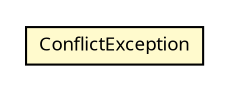 #!/usr/local/bin/dot
#
# Class diagram 
# Generated by UMLGraph version R5_6-24-gf6e263 (http://www.umlgraph.org/)
#

digraph G {
	edge [fontname="Trebuchet MS",fontsize=10,labelfontname="Trebuchet MS",labelfontsize=10];
	node [fontname="Trebuchet MS",fontsize=10,shape=plaintext];
	nodesep=0.25;
	ranksep=0.5;
	// org.maxur.perfmodel.backend.domain.ConflictException
	c591 [label=<<table title="org.maxur.perfmodel.backend.domain.ConflictException" border="0" cellborder="1" cellspacing="0" cellpadding="2" port="p" bgcolor="lemonChiffon" href="./ConflictException.html">
		<tr><td><table border="0" cellspacing="0" cellpadding="1">
<tr><td align="center" balign="center"><font face="Trebuchet MS"> ConflictException </font></td></tr>
		</table></td></tr>
		</table>>, URL="./ConflictException.html", fontname="Trebuchet MS", fontcolor="black", fontsize=9.0];
}

